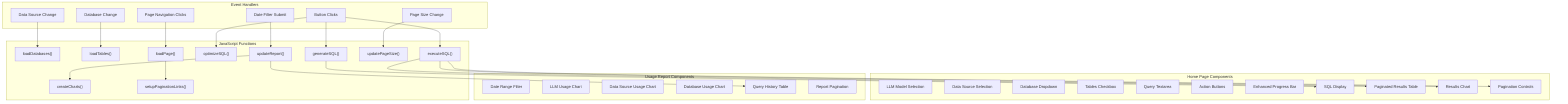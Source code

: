 graph TB
    subgraph "Home Page Components"
        LLMSelection["LLM Model Selection"]
        DataSourceSelection["Data Source Selection"]
        DatabaseDropdown["Database Dropdown"]
        TablesCheckbox["Tables Checkbox"]
        QueryTextarea["Query Textarea"]
        ActionButtons["Action Buttons"]
        ProgressBar["Enhanced Progress Bar"]
        SQLDisplay["SQL Display"]
        ResultsTable["Paginated Results Table"]
        ResultsChart["Results Chart"]
        PaginationControls["Pagination Controls"]
    end
    
    subgraph "Usage Report Components"
        DateRangeFilter["Date Range Filter"]
        LLMUsageChart["LLM Usage Chart"]
        DataSourceUsageChart["Data Source Usage Chart"]
        DatabaseUsageChart["Database Usage Chart"]
        QueryHistoryTable["Query History Table"]
        ReportPagination["Report Pagination"]
    end
    
    subgraph "JavaScript Functions"
        LoadDatabases["loadDatabases()"]
        LoadTables["loadTables()"]
        GenerateSQL["generateSQL()"]
        OptimizeSQL["optimizeSQL()"]
        ExecuteSQL["executeSQL()"]
        LoadPage["loadPage()"]
        UpdatePageSize["updatePageSize()"]
        CreateCharts["createCharts()"]
        UpdateReport["updateReport()"]
        SetupPagination["setupPaginationLinks()"]
    end
    
    subgraph "Event Handlers"
        DataSourceChange["Data Source Change"]
        DatabaseChange["Database Change"]
        ButtonClicks["Button Clicks"]
        PageClicks["Page Navigation Clicks"]
        DateFilterSubmit["Date Filter Submit"]
        PageSizeChange["Page Size Change"]
    end
    
    DataSourceChange --> LoadDatabases
    DatabaseChange --> LoadTables
    ButtonClicks --> GenerateSQL
    ButtonClicks --> OptimizeSQL
    ButtonClicks --> ExecuteSQL
    PageClicks --> LoadPage
    PageSizeChange --> UpdatePageSize
    DateFilterSubmit --> UpdateReport
    
    GenerateSQL --> SQLDisplay
    ExecuteSQL --> ResultsTable
    ExecuteSQL --> ResultsChart
    ExecuteSQL --> PaginationControls
    
    UpdateReport --> CreateCharts
    UpdateReport --> QueryHistoryTable
    LoadPage --> SetupPagination
